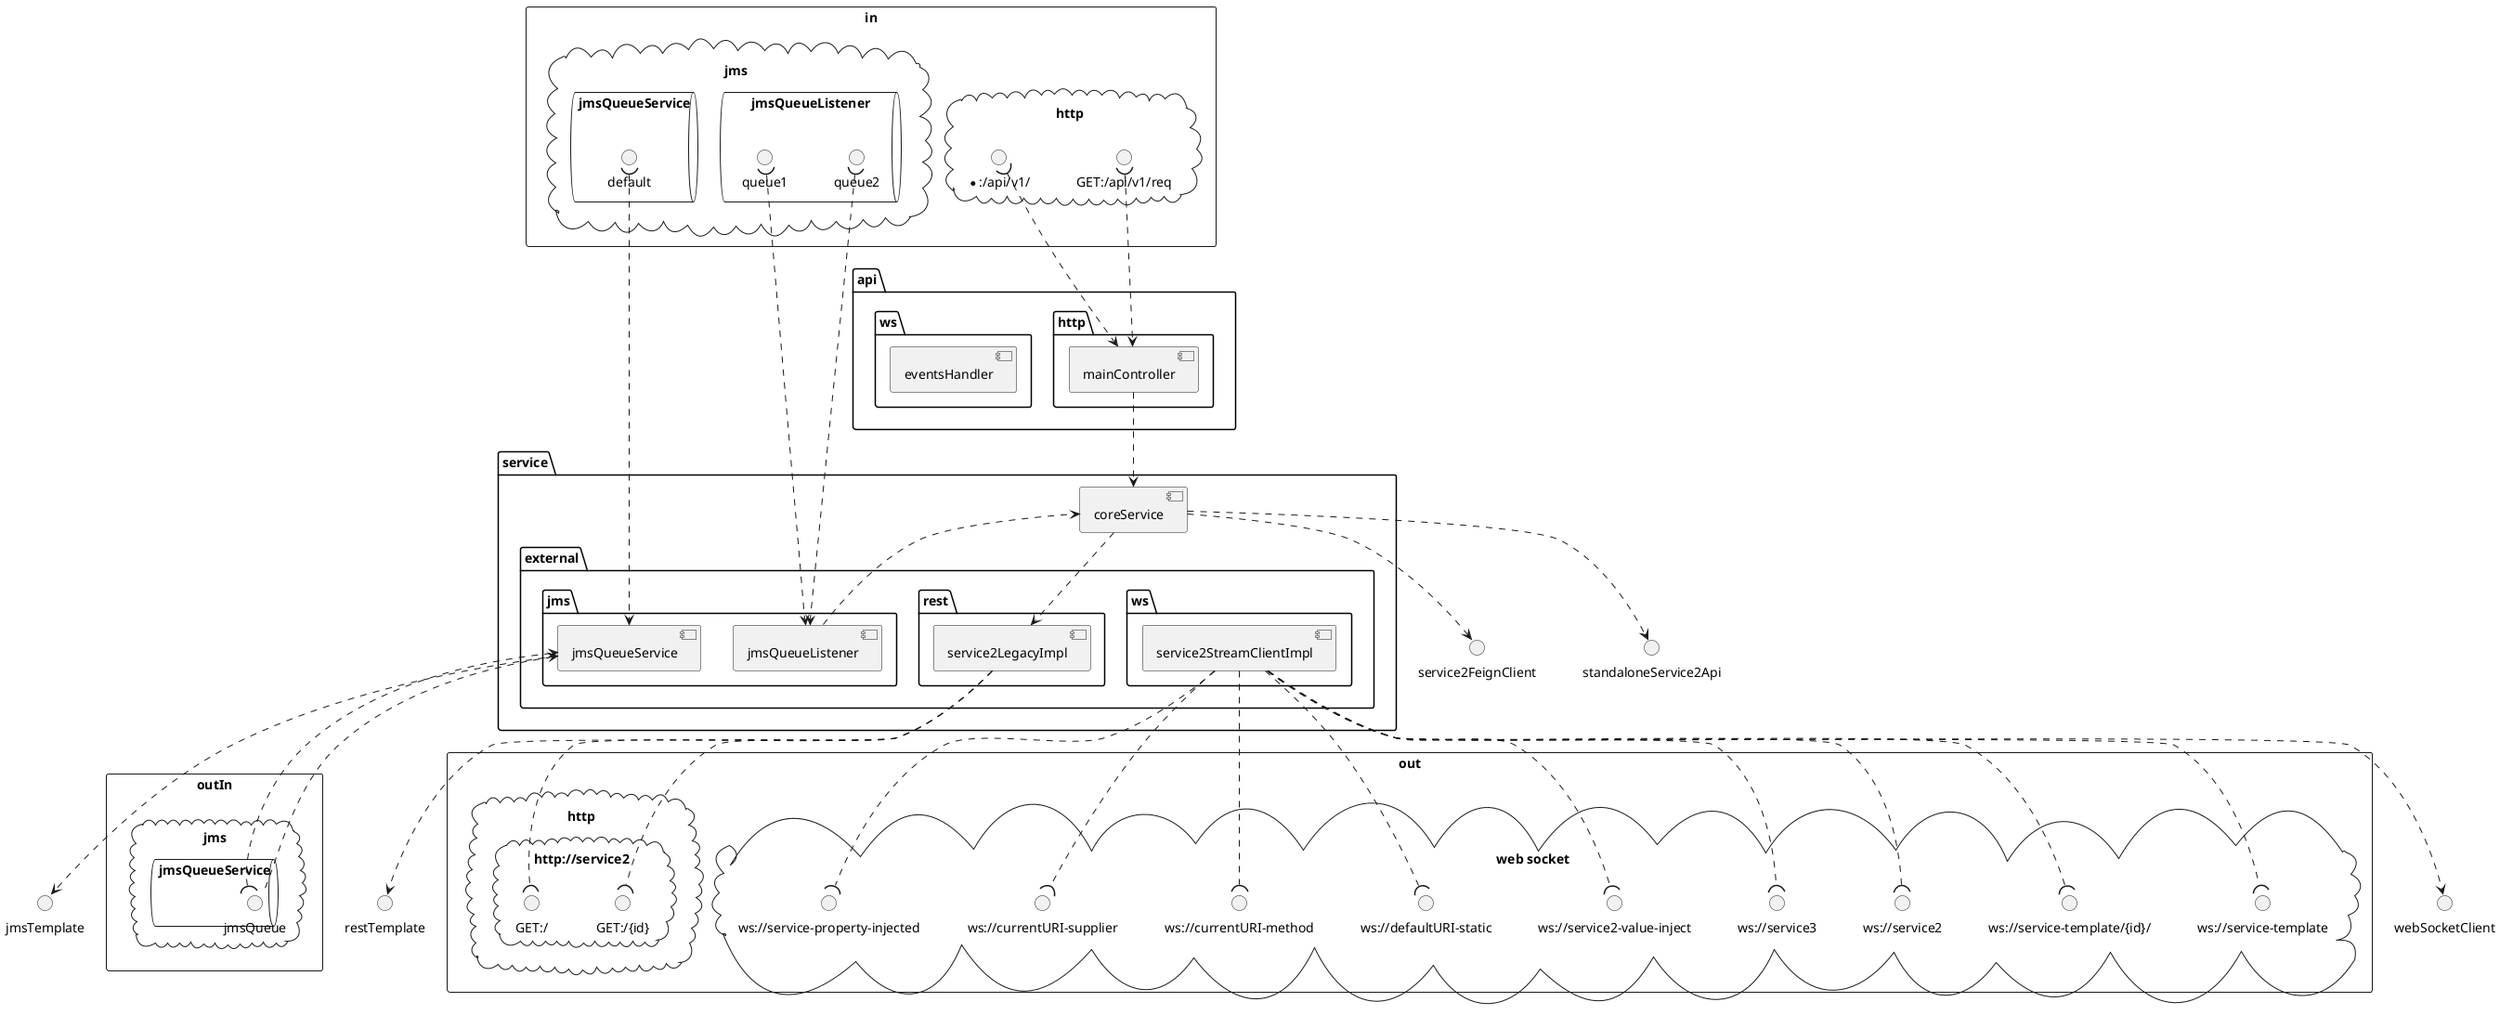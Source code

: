 @startuml
package "api" as api {
  package "http" as api.http {
    [mainController] as mainController
  }
  package "ws" as api.ws {
    [eventsHandler] as eventsHandler
  }
}
package "service" as service {
  [coreService] as coreService
  package "external" as service.external {
    package "jms" as service.external.jms {
      [jmsQueueListener] as jmsQueueListener
      [jmsQueueService] as jmsQueueService
    }
    package "rest" as service.external.rest {
      [service2LegacyImpl] as service2LegacyImpl
    }
    package "ws" as service.external.ws {
      [service2StreamClientImpl] as service2StreamClientImpl
    }
  }
}
mainController ..> coreService
coreService ..> service2FeignClient
coreService ..> service2LegacyImpl
coreService ..> standaloneService2Api
jmsQueueListener ..> coreService
jmsQueueService ..> jmsTemplate
service2LegacyImpl ..> restTemplate
service2StreamClientImpl ..> webSocketClient
rectangle "in" as in {
  cloud "http" as in.http {
    interface "GET:/api/v1/req" as in.http.GET..api.v1.req
    in.http.GET..api.v1.req )..> mainController
    interface "*:/api/v1/" as in.http...api.v1.
    in.http...api.v1. )..> mainController
  }
  cloud "jms" as in.jms {
    queue "jmsQueueService" as in.jmsQueueService {
      interface "default" as jmsQueueService.in.jms.default
      jmsQueueService.in.jms.default )..> jmsQueueService
    }
    queue "jmsQueueListener" as in.jmsQueueListener {
      interface "queue1" as jmsQueueListener.in.jms.queue1
      jmsQueueListener.in.jms.queue1 )..> jmsQueueListener
      interface "queue2" as jmsQueueListener.in.jms.queue2
      jmsQueueListener.in.jms.queue2 )..> jmsQueueListener
    }
  }
}
rectangle "out" as out {
  cloud "http" as out.http {
    cloud "http://service2" as out.http...service2 {
      interface "GET:/{id}" as http...service2.out.http.GET..id
      service2LegacyImpl ..( http...service2.out.http.GET..id
      interface "GET:/" as http...service2.out.http.GET..
      service2LegacyImpl ..( http...service2.out.http.GET..
    }
  }
  cloud "web socket" as out.websocket {
    interface "ws://service-template" as out.ws.ws...service.template
    service2StreamClientImpl ..( out.ws.ws...service.template
    interface "ws://service-template/{id}/" as out.ws.ws...service.template.id.
    service2StreamClientImpl ..( out.ws.ws...service.template.id.
    interface "ws://service2" as out.ws.ws...service2
    service2StreamClientImpl ..( out.ws.ws...service2
    interface "ws://service3" as out.ws.ws...service3
    service2StreamClientImpl ..( out.ws.ws...service3
    interface "ws://service2-value-inject" as out.ws.ws...service2.value.inject
    service2StreamClientImpl ..( out.ws.ws...service2.value.inject
    interface "ws://defaultURI-static" as out.ws.ws...defaultURI.static
    service2StreamClientImpl ..( out.ws.ws...defaultURI.static
    interface "ws://currentURI-method" as out.ws.ws...currentURI.method
    service2StreamClientImpl ..( out.ws.ws...currentURI.method
    interface "ws://currentURI-supplier" as out.ws.ws...currentURI.supplier
    service2StreamClientImpl ..( out.ws.ws...currentURI.supplier
    interface "ws://service-property-injected" as out.ws.ws...service.property.injected
    service2StreamClientImpl -.( out.ws.ws...service.property.injected
  }
}
rectangle "outIn" as outIn {
  cloud "jms" as outIn.jms {
    queue "jmsQueueService" as outIn.jmsQueueService {
      interface "jmsQueue" as jmsQueueService.outIn.jms.jmsQueue
      jmsQueueService.outIn.jms.jmsQueue )..> jmsQueueService
jmsQueueService <.. jmsQueueService.outIn.jms.jmsQueue
    }
  }
}
@enduml
